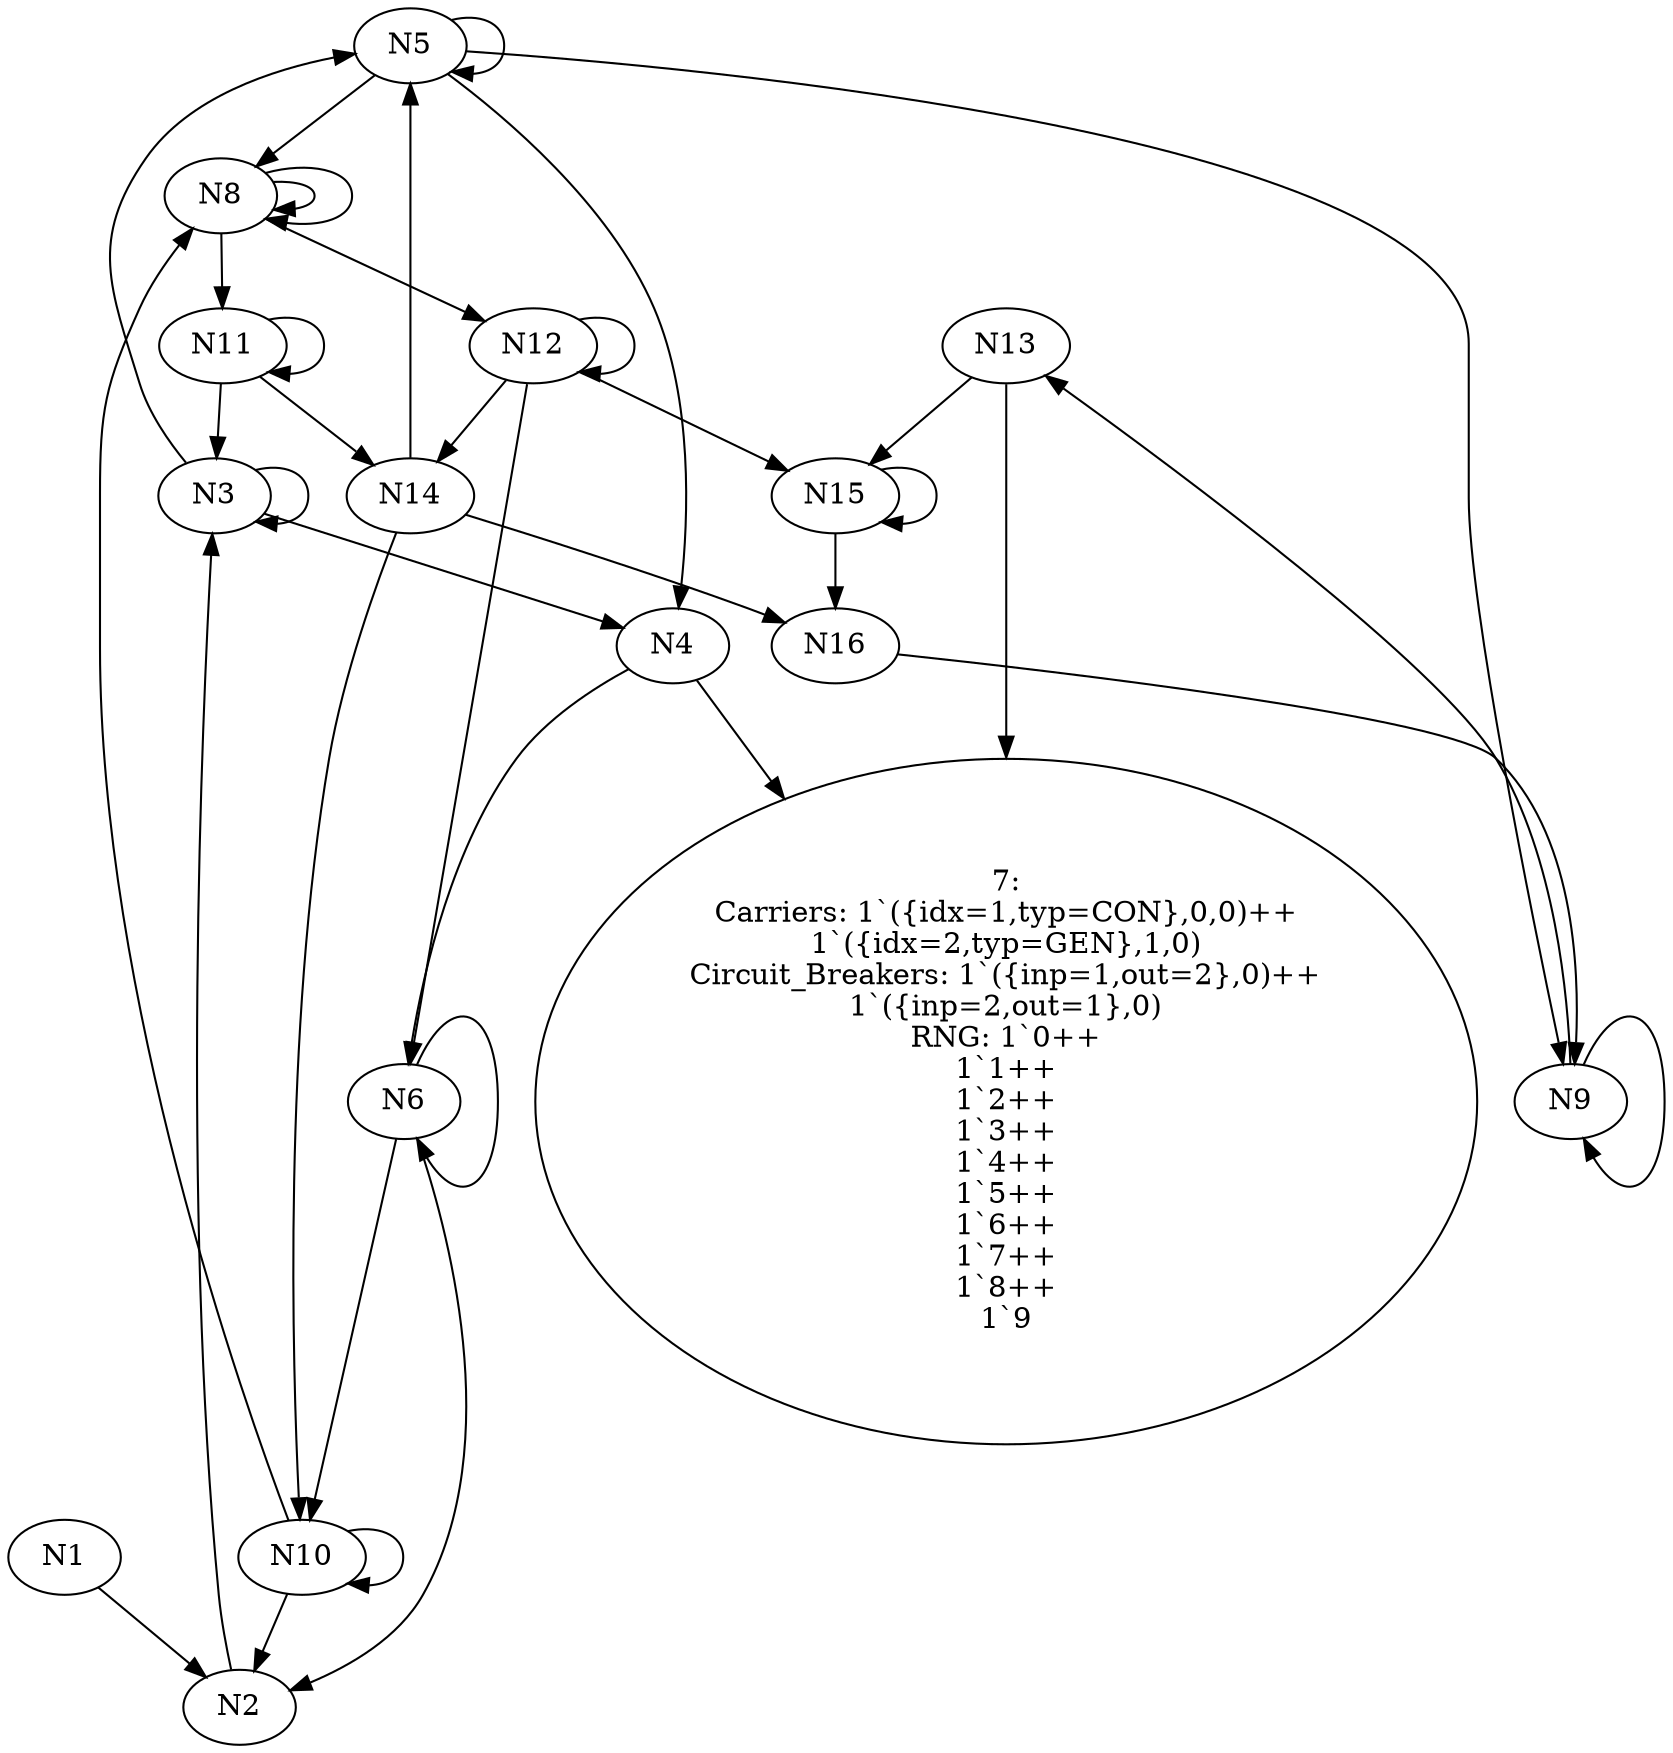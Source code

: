 digraph cpn_tools_graph {
  N7 [label="7:
Carriers: 1`({idx=1,typ=CON},0,0)++
1`({idx=2,typ=GEN},1,0)
Circuit_Breakers: 1`({inp=1,out=2},0)++
1`({inp=2,out=1},0)
RNG: 1`0++
1`1++
1`2++
1`3++
1`4++
1`5++
1`6++
1`7++
1`8++
1`9
"];
  N1 -> N2 ;
  N10 -> N8 ;
  N10 -> N10 ;
  N10 -> N2 ;
  N11 -> N3 ;
  N11 -> N14 ;
  N11 -> N11 ;
  N12 -> N15 ;
  N12 -> N6 ;
  N12 -> N12 ;
  N12 -> N14 ;
  N13 -> N7 ;
  N13 -> N15 ;
  N14 -> N16 ;
  N14 -> N10 ;
  N14 -> N5 ;
  N15 -> N15 ;
  N15 -> N16 ;
  N16 -> N9 ;
  N2 -> N3 ;
  N3 -> N3 ;
  N3 -> N5 ;
  N3 -> N4 ;
  N4 -> N7 ;
  N4 -> N6 ;
  N5 -> N9 ;
  N5 -> N8 ;
  N5 -> N5 ;
  N5 -> N4 ;
  N6 -> N6 ;
  N6 -> N2 ;
  N6 -> N10 ;
  N8 -> N8 ;
  N8 -> N12 ;
  N8 -> N11 ;
  N8 -> N8 ;
  N9 -> N13 ;
  N9 -> N9 ;
}
